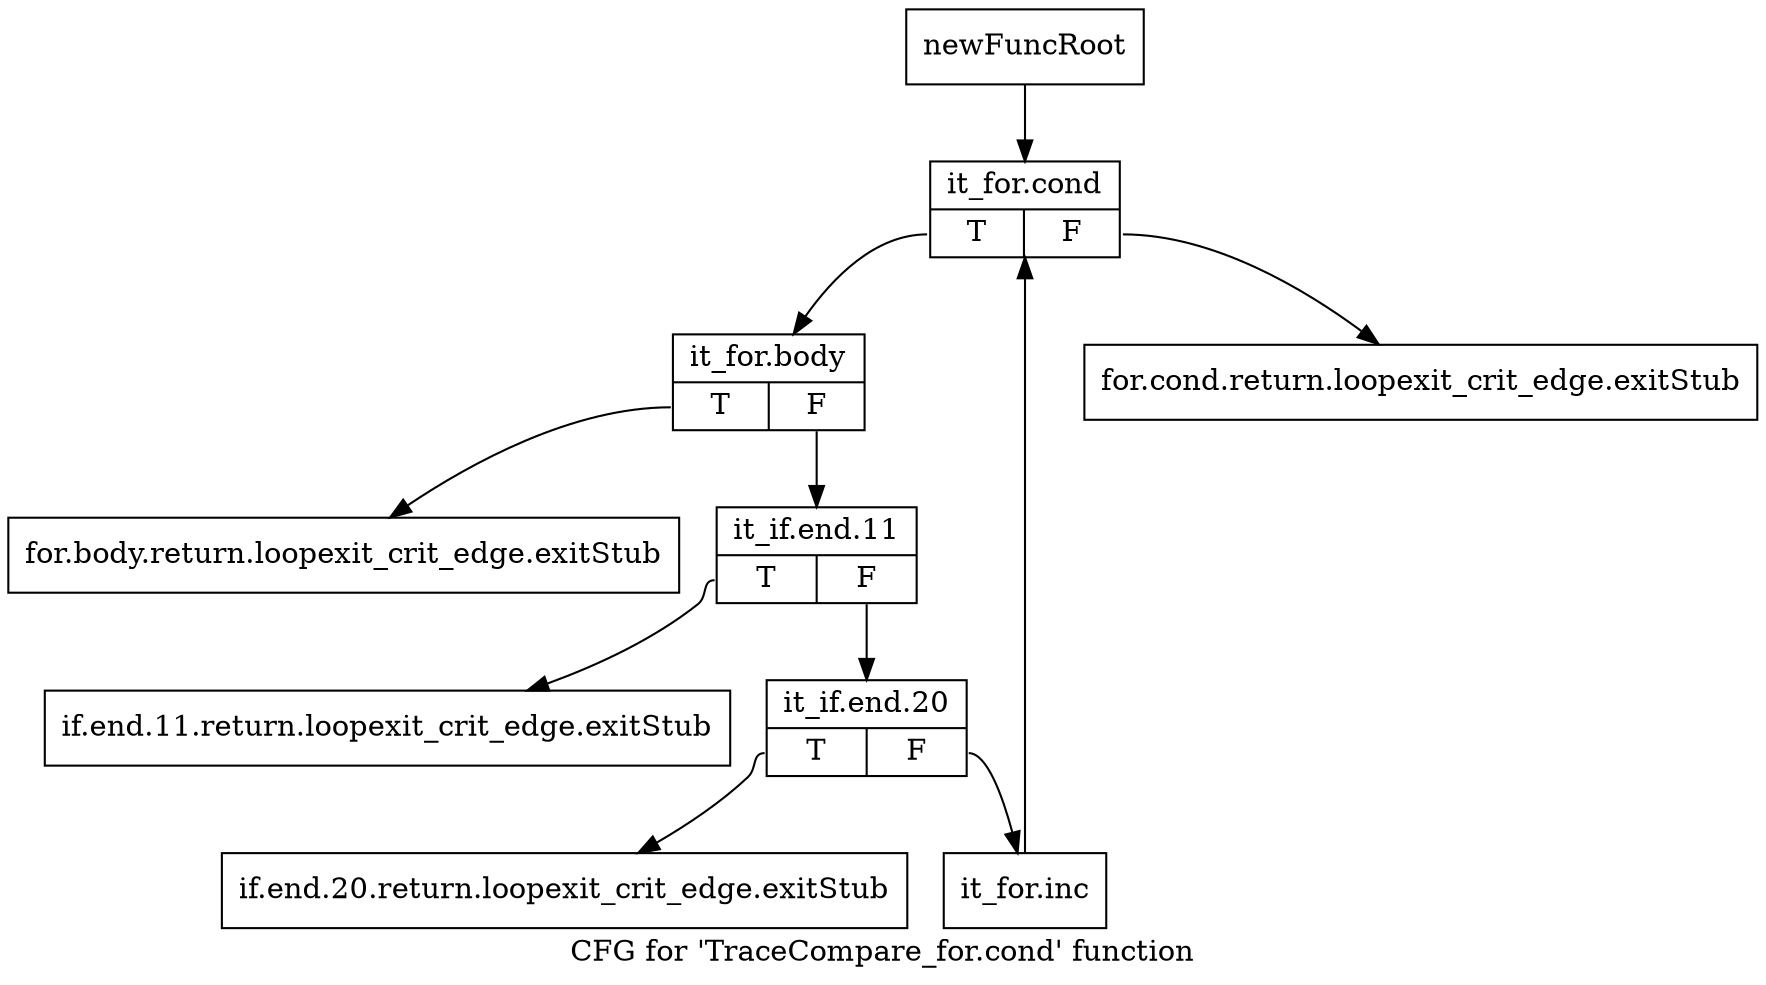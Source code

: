 digraph "CFG for 'TraceCompare_for.cond' function" {
	label="CFG for 'TraceCompare_for.cond' function";

	Node0x3011470 [shape=record,label="{newFuncRoot}"];
	Node0x3011470 -> Node0x3011600;
	Node0x30114c0 [shape=record,label="{for.cond.return.loopexit_crit_edge.exitStub}"];
	Node0x3011510 [shape=record,label="{for.body.return.loopexit_crit_edge.exitStub}"];
	Node0x3011560 [shape=record,label="{if.end.11.return.loopexit_crit_edge.exitStub}"];
	Node0x30115b0 [shape=record,label="{if.end.20.return.loopexit_crit_edge.exitStub}"];
	Node0x3011600 [shape=record,label="{it_for.cond|{<s0>T|<s1>F}}"];
	Node0x3011600:s0 -> Node0x3021760;
	Node0x3011600:s1 -> Node0x30114c0;
	Node0x3021760 [shape=record,label="{it_for.body|{<s0>T|<s1>F}}"];
	Node0x3021760:s0 -> Node0x3011510;
	Node0x3021760:s1 -> Node0x30217b0;
	Node0x30217b0 [shape=record,label="{it_if.end.11|{<s0>T|<s1>F}}"];
	Node0x30217b0:s0 -> Node0x3011560;
	Node0x30217b0:s1 -> Node0x3021800;
	Node0x3021800 [shape=record,label="{it_if.end.20|{<s0>T|<s1>F}}"];
	Node0x3021800:s0 -> Node0x30115b0;
	Node0x3021800:s1 -> Node0x3021850;
	Node0x3021850 [shape=record,label="{it_for.inc}"];
	Node0x3021850 -> Node0x3011600;
}
